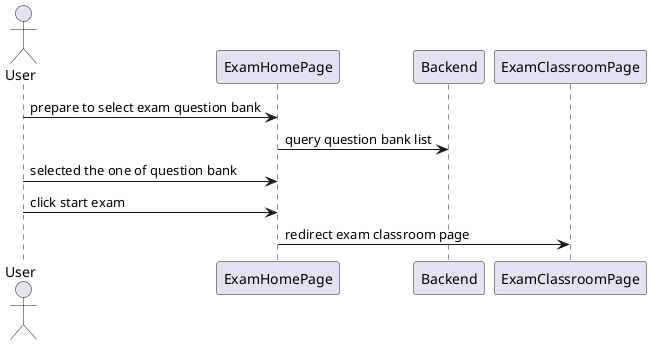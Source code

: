 ' select question bank
@startuml
Actor User
User -> ExamHomePage: prepare to select exam question bank
ExamHomePage -> Backend: query question bank list
User -> ExamHomePage: selected the one of question bank
User -> ExamHomePage: click start exam
ExamHomePage-> ExamClassroomPage: redirect exam classroom page
@enduml
